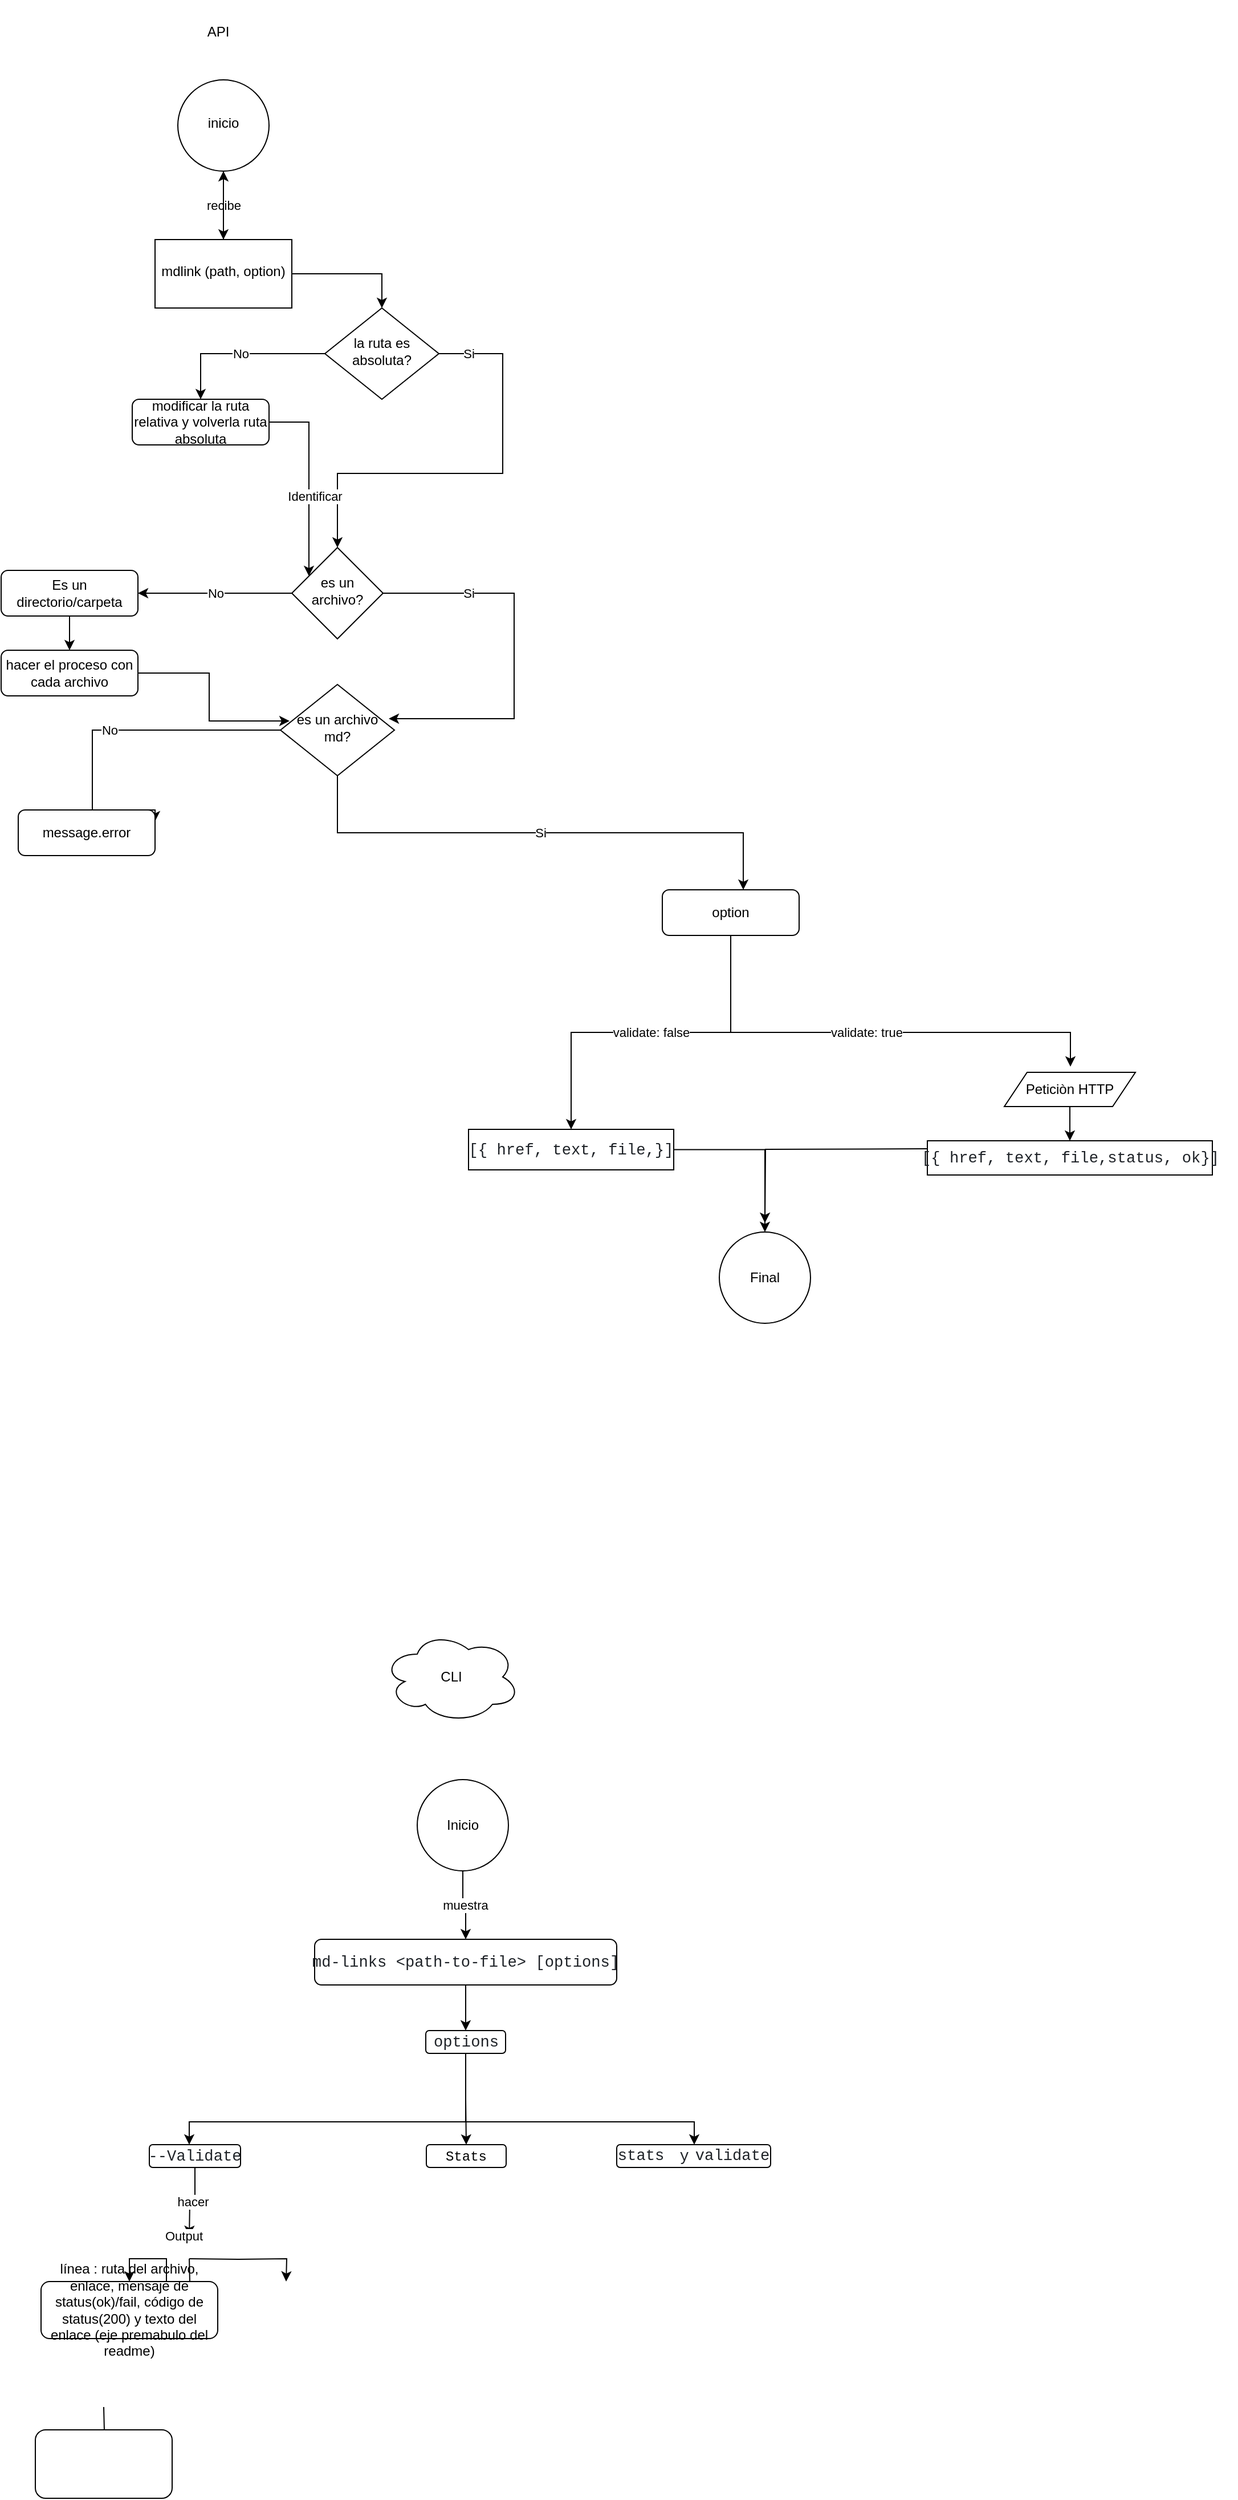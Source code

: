 <mxfile version="21.2.2" type="github">
  <diagram id="C5RBs43oDa-KdzZeNtuy" name="Page-1">
    <mxGraphModel dx="1066" dy="1550" grid="1" gridSize="10" guides="1" tooltips="1" connect="1" arrows="1" fold="1" page="1" pageScale="1" pageWidth="827" pageHeight="1169" math="0" shadow="0">
      <root>
        <mxCell id="WIyWlLk6GJQsqaUBKTNV-0" />
        <mxCell id="WIyWlLk6GJQsqaUBKTNV-1" parent="WIyWlLk6GJQsqaUBKTNV-0" />
        <mxCell id="UPDRXDV7crJmju6xoMMc-132" value="No" style="edgeStyle=orthogonalEdgeStyle;rounded=0;orthogonalLoop=1;jettySize=auto;html=1;entryX=1;entryY=0.25;entryDx=0;entryDy=0;" edge="1" parent="WIyWlLk6GJQsqaUBKTNV-1" source="WIyWlLk6GJQsqaUBKTNV-6" target="WIyWlLk6GJQsqaUBKTNV-7">
          <mxGeometry relative="1" as="geometry">
            <Array as="points">
              <mxPoint x="110" y="510" />
              <mxPoint x="110" y="580" />
            </Array>
          </mxGeometry>
        </mxCell>
        <mxCell id="WIyWlLk6GJQsqaUBKTNV-6" value="es un archivo md?" style="rhombus;whiteSpace=wrap;html=1;shadow=0;fontFamily=Helvetica;fontSize=12;align=center;strokeWidth=1;spacing=6;spacingTop=-4;" parent="WIyWlLk6GJQsqaUBKTNV-1" vertex="1">
          <mxGeometry x="275" y="470" width="100" height="80" as="geometry" />
        </mxCell>
        <mxCell id="WIyWlLk6GJQsqaUBKTNV-7" value="message.error" style="rounded=1;whiteSpace=wrap;html=1;fontSize=12;glass=0;strokeWidth=1;shadow=0;" parent="WIyWlLk6GJQsqaUBKTNV-1" vertex="1">
          <mxGeometry x="45" y="580" width="120" height="40" as="geometry" />
        </mxCell>
        <mxCell id="UPDRXDV7crJmju6xoMMc-135" value="No" style="edgeStyle=orthogonalEdgeStyle;rounded=0;orthogonalLoop=1;jettySize=auto;html=1;entryX=0.5;entryY=0;entryDx=0;entryDy=0;" edge="1" parent="WIyWlLk6GJQsqaUBKTNV-1" source="WIyWlLk6GJQsqaUBKTNV-10" target="UPDRXDV7crJmju6xoMMc-134">
          <mxGeometry relative="1" as="geometry" />
        </mxCell>
        <mxCell id="UPDRXDV7crJmju6xoMMc-136" value="Si" style="edgeStyle=orthogonalEdgeStyle;rounded=0;orthogonalLoop=1;jettySize=auto;html=1;entryX=0.592;entryY=0;entryDx=0;entryDy=0;entryPerimeter=0;exitX=0.5;exitY=1;exitDx=0;exitDy=0;" edge="1" parent="WIyWlLk6GJQsqaUBKTNV-1" source="WIyWlLk6GJQsqaUBKTNV-6" target="UPDRXDV7crJmju6xoMMc-90">
          <mxGeometry relative="1" as="geometry" />
        </mxCell>
        <mxCell id="UPDRXDV7crJmju6xoMMc-207" value="Si" style="edgeStyle=orthogonalEdgeStyle;rounded=0;orthogonalLoop=1;jettySize=auto;html=1;entryX=0.5;entryY=0;entryDx=0;entryDy=0;" edge="1" parent="WIyWlLk6GJQsqaUBKTNV-1" source="WIyWlLk6GJQsqaUBKTNV-10" target="UPDRXDV7crJmju6xoMMc-113">
          <mxGeometry x="-0.86" relative="1" as="geometry">
            <Array as="points">
              <mxPoint x="470" y="180" />
              <mxPoint x="470" y="285" />
              <mxPoint x="325" y="285" />
            </Array>
            <mxPoint as="offset" />
          </mxGeometry>
        </mxCell>
        <mxCell id="WIyWlLk6GJQsqaUBKTNV-10" value="la ruta es absoluta?" style="rhombus;whiteSpace=wrap;html=1;shadow=0;fontFamily=Helvetica;fontSize=12;align=center;strokeWidth=1;spacing=6;spacingTop=-4;" parent="WIyWlLk6GJQsqaUBKTNV-1" vertex="1">
          <mxGeometry x="314" y="140" width="100" height="80" as="geometry" />
        </mxCell>
        <mxCell id="UPDRXDV7crJmju6xoMMc-110" value="recibe" style="edgeStyle=orthogonalEdgeStyle;rounded=0;orthogonalLoop=1;jettySize=auto;html=1;entryX=0.5;entryY=0;entryDx=0;entryDy=0;" edge="1" parent="WIyWlLk6GJQsqaUBKTNV-1" source="UPDRXDV7crJmju6xoMMc-53" target="UPDRXDV7crJmju6xoMMc-103">
          <mxGeometry relative="1" as="geometry" />
        </mxCell>
        <mxCell id="UPDRXDV7crJmju6xoMMc-53" value="inicio" style="ellipse;whiteSpace=wrap;html=1;shadow=0;strokeWidth=1;spacing=6;spacingTop=-4;" vertex="1" parent="WIyWlLk6GJQsqaUBKTNV-1">
          <mxGeometry x="185" y="-60" width="80" height="80" as="geometry" />
        </mxCell>
        <mxCell id="UPDRXDV7crJmju6xoMMc-209" value="validate: false" style="edgeStyle=orthogonalEdgeStyle;rounded=0;orthogonalLoop=1;jettySize=auto;html=1;" edge="1" parent="WIyWlLk6GJQsqaUBKTNV-1" source="UPDRXDV7crJmju6xoMMc-90" target="UPDRXDV7crJmju6xoMMc-144">
          <mxGeometry relative="1" as="geometry" />
        </mxCell>
        <mxCell id="UPDRXDV7crJmju6xoMMc-211" value="validate: true" style="edgeStyle=orthogonalEdgeStyle;rounded=0;orthogonalLoop=1;jettySize=auto;html=1;" edge="1" parent="WIyWlLk6GJQsqaUBKTNV-1">
          <mxGeometry relative="1" as="geometry">
            <mxPoint x="670" y="685" as="sourcePoint" />
            <mxPoint x="968" y="805" as="targetPoint" />
            <Array as="points">
              <mxPoint x="670" y="775" />
              <mxPoint x="968" y="775" />
            </Array>
          </mxGeometry>
        </mxCell>
        <mxCell id="UPDRXDV7crJmju6xoMMc-90" value="option" style="rounded=1;whiteSpace=wrap;html=1;fontSize=12;glass=0;strokeWidth=1;shadow=0;" vertex="1" parent="WIyWlLk6GJQsqaUBKTNV-1">
          <mxGeometry x="610" y="650" width="120" height="40" as="geometry" />
        </mxCell>
        <mxCell id="UPDRXDV7crJmju6xoMMc-202" value="" style="edgeStyle=orthogonalEdgeStyle;rounded=0;orthogonalLoop=1;jettySize=auto;html=1;" edge="1" parent="WIyWlLk6GJQsqaUBKTNV-1" source="UPDRXDV7crJmju6xoMMc-103" target="UPDRXDV7crJmju6xoMMc-53">
          <mxGeometry relative="1" as="geometry" />
        </mxCell>
        <mxCell id="UPDRXDV7crJmju6xoMMc-203" style="edgeStyle=orthogonalEdgeStyle;rounded=0;orthogonalLoop=1;jettySize=auto;html=1;entryX=0.5;entryY=0;entryDx=0;entryDy=0;" edge="1" parent="WIyWlLk6GJQsqaUBKTNV-1" source="UPDRXDV7crJmju6xoMMc-103" target="WIyWlLk6GJQsqaUBKTNV-10">
          <mxGeometry relative="1" as="geometry" />
        </mxCell>
        <mxCell id="UPDRXDV7crJmju6xoMMc-103" value="mdlink (path, option)" style="whiteSpace=wrap;html=1;shadow=0;strokeWidth=1;spacing=6;spacingTop=-4;" vertex="1" parent="WIyWlLk6GJQsqaUBKTNV-1">
          <mxGeometry x="165" y="80" width="120" height="60" as="geometry" />
        </mxCell>
        <mxCell id="UPDRXDV7crJmju6xoMMc-122" value="No" style="edgeStyle=orthogonalEdgeStyle;rounded=0;orthogonalLoop=1;jettySize=auto;html=1;entryX=1;entryY=0.5;entryDx=0;entryDy=0;" edge="1" parent="WIyWlLk6GJQsqaUBKTNV-1" source="UPDRXDV7crJmju6xoMMc-113" target="UPDRXDV7crJmju6xoMMc-123">
          <mxGeometry relative="1" as="geometry">
            <mxPoint x="210" y="390" as="targetPoint" />
          </mxGeometry>
        </mxCell>
        <mxCell id="UPDRXDV7crJmju6xoMMc-153" value="Si" style="edgeStyle=orthogonalEdgeStyle;rounded=0;orthogonalLoop=1;jettySize=auto;html=1;entryX=0.95;entryY=0.375;entryDx=0;entryDy=0;entryPerimeter=0;" edge="1" parent="WIyWlLk6GJQsqaUBKTNV-1" source="UPDRXDV7crJmju6xoMMc-113" target="WIyWlLk6GJQsqaUBKTNV-6">
          <mxGeometry x="-0.552" relative="1" as="geometry">
            <Array as="points">
              <mxPoint x="480" y="390" />
              <mxPoint x="480" y="500" />
            </Array>
            <mxPoint as="offset" />
          </mxGeometry>
        </mxCell>
        <mxCell id="UPDRXDV7crJmju6xoMMc-113" value="es un archivo?" style="rhombus;whiteSpace=wrap;html=1;shadow=0;strokeWidth=1;spacing=6;spacingTop=-4;" vertex="1" parent="WIyWlLk6GJQsqaUBKTNV-1">
          <mxGeometry x="285" y="350" width="80" height="80" as="geometry" />
        </mxCell>
        <mxCell id="UPDRXDV7crJmju6xoMMc-130" value="" style="edgeStyle=orthogonalEdgeStyle;rounded=0;orthogonalLoop=1;jettySize=auto;html=1;" edge="1" parent="WIyWlLk6GJQsqaUBKTNV-1" source="UPDRXDV7crJmju6xoMMc-123" target="UPDRXDV7crJmju6xoMMc-129">
          <mxGeometry relative="1" as="geometry" />
        </mxCell>
        <mxCell id="UPDRXDV7crJmju6xoMMc-123" value="Es un directorio/carpeta" style="rounded=1;whiteSpace=wrap;html=1;fontSize=12;glass=0;strokeWidth=1;shadow=0;" vertex="1" parent="WIyWlLk6GJQsqaUBKTNV-1">
          <mxGeometry x="30" y="370" width="120" height="40" as="geometry" />
        </mxCell>
        <mxCell id="UPDRXDV7crJmju6xoMMc-154" style="edgeStyle=orthogonalEdgeStyle;rounded=0;orthogonalLoop=1;jettySize=auto;html=1;entryX=0.08;entryY=0.4;entryDx=0;entryDy=0;entryPerimeter=0;" edge="1" parent="WIyWlLk6GJQsqaUBKTNV-1" source="UPDRXDV7crJmju6xoMMc-129" target="WIyWlLk6GJQsqaUBKTNV-6">
          <mxGeometry relative="1" as="geometry" />
        </mxCell>
        <mxCell id="UPDRXDV7crJmju6xoMMc-129" value="hacer el proceso con cada archivo" style="rounded=1;whiteSpace=wrap;html=1;fontSize=12;glass=0;strokeWidth=1;shadow=0;" vertex="1" parent="WIyWlLk6GJQsqaUBKTNV-1">
          <mxGeometry x="30" y="440" width="120" height="40" as="geometry" />
        </mxCell>
        <mxCell id="UPDRXDV7crJmju6xoMMc-208" value="Identificar" style="edgeStyle=orthogonalEdgeStyle;rounded=0;orthogonalLoop=1;jettySize=auto;html=1;" edge="1" parent="WIyWlLk6GJQsqaUBKTNV-1" source="UPDRXDV7crJmju6xoMMc-134" target="UPDRXDV7crJmju6xoMMc-113">
          <mxGeometry x="0.176" y="5" relative="1" as="geometry">
            <Array as="points">
              <mxPoint x="300" y="240" />
            </Array>
            <mxPoint as="offset" />
          </mxGeometry>
        </mxCell>
        <mxCell id="UPDRXDV7crJmju6xoMMc-134" value="modificar la ruta relativa y volverla ruta absoluta" style="rounded=1;whiteSpace=wrap;html=1;fontSize=12;glass=0;strokeWidth=1;shadow=0;" vertex="1" parent="WIyWlLk6GJQsqaUBKTNV-1">
          <mxGeometry x="145" y="220" width="120" height="40" as="geometry" />
        </mxCell>
        <mxCell id="UPDRXDV7crJmju6xoMMc-215" style="edgeStyle=orthogonalEdgeStyle;rounded=0;orthogonalLoop=1;jettySize=auto;html=1;entryX=0.5;entryY=0;entryDx=0;entryDy=0;" edge="1" parent="WIyWlLk6GJQsqaUBKTNV-1" source="UPDRXDV7crJmju6xoMMc-144" target="UPDRXDV7crJmju6xoMMc-205">
          <mxGeometry relative="1" as="geometry" />
        </mxCell>
        <mxCell id="UPDRXDV7crJmju6xoMMc-144" value="&lt;pre style=&quot;box-sizing: border-box; font-family: ui-monospace, SFMono-Regular, &amp;quot;SF Mono&amp;quot;, Menlo, Consolas, &amp;quot;Liberation Mono&amp;quot;, monospace; font-size: 13.6px; margin-top: 0px; margin-bottom: 0px; overflow-wrap: normal; padding: 16px; overflow: auto; line-height: 1.45; color: rgb(31, 35, 40); background-color: var(--color-canvas-subtle); border-radius: 6px; word-break: normal; text-align: start;&quot;&gt;[{ href, text, file,}]&lt;/pre&gt;" style="whiteSpace=wrap;html=1;" vertex="1" parent="WIyWlLk6GJQsqaUBKTNV-1">
          <mxGeometry x="440" y="860" width="180" height="35.5" as="geometry" />
        </mxCell>
        <mxCell id="UPDRXDV7crJmju6xoMMc-214" style="edgeStyle=orthogonalEdgeStyle;rounded=0;orthogonalLoop=1;jettySize=auto;html=1;" edge="1" parent="WIyWlLk6GJQsqaUBKTNV-1">
          <mxGeometry relative="1" as="geometry">
            <mxPoint x="842.5" y="877.04" as="sourcePoint" />
            <mxPoint x="700" y="942" as="targetPoint" />
          </mxGeometry>
        </mxCell>
        <mxCell id="UPDRXDV7crJmju6xoMMc-147" value="&lt;pre style=&quot;box-sizing: border-box; font-family: ui-monospace, SFMono-Regular, &amp;quot;SF Mono&amp;quot;, Menlo, Consolas, &amp;quot;Liberation Mono&amp;quot;, monospace; font-size: 13.6px; margin-top: 0px; margin-bottom: 0px; overflow-wrap: normal; padding: 16px; overflow: auto; line-height: 1.45; color: rgb(31, 35, 40); background-color: var(--color-canvas-subtle); border-radius: 6px; word-break: normal; text-align: start;&quot;&gt;[{ href, text, file,status, ok}]&lt;/pre&gt;" style="whiteSpace=wrap;html=1;" vertex="1" parent="WIyWlLk6GJQsqaUBKTNV-1">
          <mxGeometry x="842.5" y="870" width="250" height="30" as="geometry" />
        </mxCell>
        <mxCell id="UPDRXDV7crJmju6xoMMc-157" value="&lt;br&gt;API" style="text;html=1;align=center;verticalAlign=middle;resizable=0;points=[];autosize=1;strokeColor=none;fillColor=none;" vertex="1" parent="WIyWlLk6GJQsqaUBKTNV-1">
          <mxGeometry x="200" y="-130" width="40" height="40" as="geometry" />
        </mxCell>
        <mxCell id="UPDRXDV7crJmju6xoMMc-173" value="muestra" style="edgeStyle=orthogonalEdgeStyle;rounded=0;orthogonalLoop=1;jettySize=auto;html=1;entryX=0.5;entryY=0;entryDx=0;entryDy=0;" edge="1" parent="WIyWlLk6GJQsqaUBKTNV-1" source="UPDRXDV7crJmju6xoMMc-158" target="UPDRXDV7crJmju6xoMMc-166">
          <mxGeometry relative="1" as="geometry" />
        </mxCell>
        <mxCell id="UPDRXDV7crJmju6xoMMc-158" value="Inicio" style="ellipse;whiteSpace=wrap;html=1;" vertex="1" parent="WIyWlLk6GJQsqaUBKTNV-1">
          <mxGeometry x="395" y="1430" width="80" height="80" as="geometry" />
        </mxCell>
        <mxCell id="UPDRXDV7crJmju6xoMMc-159" value="CLI" style="ellipse;shape=cloud;whiteSpace=wrap;html=1;" vertex="1" parent="WIyWlLk6GJQsqaUBKTNV-1">
          <mxGeometry x="365" y="1300" width="120" height="80" as="geometry" />
        </mxCell>
        <mxCell id="UPDRXDV7crJmju6xoMMc-175" value="" style="edgeStyle=orthogonalEdgeStyle;rounded=0;orthogonalLoop=1;jettySize=auto;html=1;" edge="1" parent="WIyWlLk6GJQsqaUBKTNV-1" source="UPDRXDV7crJmju6xoMMc-166" target="UPDRXDV7crJmju6xoMMc-174">
          <mxGeometry relative="1" as="geometry" />
        </mxCell>
        <mxCell id="UPDRXDV7crJmju6xoMMc-166" value="&lt;pre style=&quot;box-sizing: border-box; font-family: ui-monospace, SFMono-Regular, &amp;quot;SF Mono&amp;quot;, Menlo, Consolas, &amp;quot;Liberation Mono&amp;quot;, monospace; font-size: 13.6px; margin-top: 0px; margin-bottom: 0px; overflow-wrap: normal; padding: 16px; overflow: auto; line-height: 1.45; color: rgb(31, 35, 40); background-color: var(--color-canvas-subtle); border-radius: 6px; word-break: normal;&quot;&gt;&lt;pre style=&quot;box-sizing: border-box; font-family: ui-monospace, SFMono-Regular, &amp;quot;SF Mono&amp;quot;, Menlo, Consolas, &amp;quot;Liberation Mono&amp;quot;, monospace; font-size: 13.6px; margin-top: 0px; margin-bottom: 0px; overflow-wrap: normal; padding: 16px; overflow: auto; line-height: 1.45; background-color: var(--color-canvas-subtle); border-radius: 6px; word-break: normal;&quot;&gt;md-links &amp;lt;path-to-file&amp;gt; [options]&lt;br&gt;&lt;/pre&gt;&lt;/pre&gt;" style="rounded=1;whiteSpace=wrap;html=1;fontSize=12;glass=0;strokeWidth=1;shadow=0;align=center;" vertex="1" parent="WIyWlLk6GJQsqaUBKTNV-1">
          <mxGeometry x="305" y="1570" width="265" height="40" as="geometry" />
        </mxCell>
        <mxCell id="UPDRXDV7crJmju6xoMMc-177" value="" style="edgeStyle=orthogonalEdgeStyle;rounded=0;orthogonalLoop=1;jettySize=auto;html=1;" edge="1" parent="WIyWlLk6GJQsqaUBKTNV-1" source="UPDRXDV7crJmju6xoMMc-174" target="UPDRXDV7crJmju6xoMMc-176">
          <mxGeometry relative="1" as="geometry">
            <Array as="points">
              <mxPoint x="438" y="1730" />
              <mxPoint x="195" y="1730" />
            </Array>
          </mxGeometry>
        </mxCell>
        <mxCell id="UPDRXDV7crJmju6xoMMc-180" style="edgeStyle=orthogonalEdgeStyle;rounded=0;orthogonalLoop=1;jettySize=auto;html=1;entryX=0.5;entryY=0;entryDx=0;entryDy=0;" edge="1" parent="WIyWlLk6GJQsqaUBKTNV-1" source="UPDRXDV7crJmju6xoMMc-174" target="UPDRXDV7crJmju6xoMMc-179">
          <mxGeometry relative="1" as="geometry" />
        </mxCell>
        <mxCell id="UPDRXDV7crJmju6xoMMc-183" style="edgeStyle=orthogonalEdgeStyle;rounded=0;orthogonalLoop=1;jettySize=auto;html=1;" edge="1" parent="WIyWlLk6GJQsqaUBKTNV-1" source="UPDRXDV7crJmju6xoMMc-174" target="UPDRXDV7crJmju6xoMMc-182">
          <mxGeometry relative="1" as="geometry">
            <Array as="points">
              <mxPoint x="438" y="1730" />
              <mxPoint x="638" y="1730" />
            </Array>
          </mxGeometry>
        </mxCell>
        <mxCell id="UPDRXDV7crJmju6xoMMc-174" value="&lt;pre style=&quot;box-sizing: border-box; font-family: ui-monospace, SFMono-Regular, &amp;quot;SF Mono&amp;quot;, Menlo, Consolas, &amp;quot;Liberation Mono&amp;quot;, monospace; font-size: 13.6px; margin-top: 0px; margin-bottom: 0px; overflow-wrap: normal; padding: 16px; overflow: auto; line-height: 1.45; color: rgb(31, 35, 40); background-color: var(--color-canvas-subtle); border-radius: 6px; word-break: normal;&quot;&gt;&lt;pre style=&quot;box-sizing: border-box; font-family: ui-monospace, SFMono-Regular, &amp;quot;SF Mono&amp;quot;, Menlo, Consolas, &amp;quot;Liberation Mono&amp;quot;, monospace; font-size: 13.6px; margin-top: 0px; margin-bottom: 0px; overflow-wrap: normal; padding: 16px; overflow: auto; line-height: 1.45; background-color: var(--color-canvas-subtle); border-radius: 6px; word-break: normal;&quot;&gt;options&lt;br&gt;&lt;/pre&gt;&lt;/pre&gt;" style="rounded=1;whiteSpace=wrap;html=1;fontSize=12;glass=0;strokeWidth=1;shadow=0;align=center;" vertex="1" parent="WIyWlLk6GJQsqaUBKTNV-1">
          <mxGeometry x="402.5" y="1650" width="70" height="20" as="geometry" />
        </mxCell>
        <mxCell id="UPDRXDV7crJmju6xoMMc-187" value="hacer" style="edgeStyle=orthogonalEdgeStyle;rounded=0;orthogonalLoop=1;jettySize=auto;html=1;" edge="1" parent="WIyWlLk6GJQsqaUBKTNV-1" source="UPDRXDV7crJmju6xoMMc-176">
          <mxGeometry relative="1" as="geometry">
            <mxPoint x="195.04" y="1830" as="targetPoint" />
          </mxGeometry>
        </mxCell>
        <mxCell id="UPDRXDV7crJmju6xoMMc-176" value="&lt;pre style=&quot;box-sizing: border-box; font-family: ui-monospace, SFMono-Regular, &amp;quot;SF Mono&amp;quot;, Menlo, Consolas, &amp;quot;Liberation Mono&amp;quot;, monospace; font-size: 13.6px; margin-top: 0px; margin-bottom: 0px; overflow-wrap: normal; padding: 16px; overflow: auto; line-height: 1.45; color: rgb(31, 35, 40); background-color: var(--color-canvas-subtle); border-radius: 6px; word-break: normal;&quot;&gt;&lt;pre style=&quot;box-sizing: border-box; font-family: ui-monospace, SFMono-Regular, &amp;quot;SF Mono&amp;quot;, Menlo, Consolas, &amp;quot;Liberation Mono&amp;quot;, monospace; font-size: 13.6px; margin-top: 0px; margin-bottom: 0px; overflow-wrap: normal; padding: 16px; overflow: auto; line-height: 1.45; background-color: var(--color-canvas-subtle); border-radius: 6px; word-break: normal;&quot;&gt;--Validate&lt;br&gt;&lt;/pre&gt;&lt;/pre&gt;" style="rounded=1;whiteSpace=wrap;html=1;fontSize=12;glass=0;strokeWidth=1;shadow=0;align=center;" vertex="1" parent="WIyWlLk6GJQsqaUBKTNV-1">
          <mxGeometry x="160" y="1750" width="80" height="20" as="geometry" />
        </mxCell>
        <mxCell id="UPDRXDV7crJmju6xoMMc-179" value="&lt;font face=&quot;ui-monospace, SFMono-Regular, SF Mono, Menlo, Consolas, Liberation Mono, monospace&quot;&gt;Stats&lt;/font&gt;" style="rounded=1;whiteSpace=wrap;html=1;fontSize=12;glass=0;strokeWidth=1;shadow=0;align=center;" vertex="1" parent="WIyWlLk6GJQsqaUBKTNV-1">
          <mxGeometry x="403" y="1750" width="70" height="20" as="geometry" />
        </mxCell>
        <mxCell id="UPDRXDV7crJmju6xoMMc-181" style="edgeStyle=orthogonalEdgeStyle;rounded=0;orthogonalLoop=1;jettySize=auto;html=1;exitX=0.5;exitY=1;exitDx=0;exitDy=0;" edge="1" parent="WIyWlLk6GJQsqaUBKTNV-1">
          <mxGeometry relative="1" as="geometry">
            <mxPoint x="438" y="1770" as="sourcePoint" />
            <mxPoint x="438" y="1770" as="targetPoint" />
          </mxGeometry>
        </mxCell>
        <mxCell id="UPDRXDV7crJmju6xoMMc-182" value="&lt;pre style=&quot;box-sizing: border-box; font-family: ui-monospace, SFMono-Regular, &amp;quot;SF Mono&amp;quot;, Menlo, Consolas, &amp;quot;Liberation Mono&amp;quot;, monospace; font-size: 13.6px; margin-top: 0px; margin-bottom: 0px; overflow-wrap: normal; padding: 16px; overflow: auto; line-height: 1.45; color: rgb(31, 35, 40); background-color: var(--color-canvas-subtle); border-radius: 6px; word-break: normal;&quot;&gt;&lt;pre style=&quot;box-sizing: border-box; font-family: ui-monospace, SFMono-Regular, &amp;quot;SF Mono&amp;quot;, Menlo, Consolas, &amp;quot;Liberation Mono&amp;quot;, monospace; font-size: 13.6px; margin-top: 0px; margin-bottom: 0px; overflow-wrap: normal; padding: 16px; overflow: auto; line-height: 1.45; background-color: var(--color-canvas-subtle); border-radius: 6px; word-break: normal;&quot;&gt;&lt;code style=&quot;box-sizing: border-box; font-family: ui-monospace, SFMono-Regular, &amp;quot;SF Mono&amp;quot;, Menlo, Consolas, &amp;quot;Liberation Mono&amp;quot;, monospace; font-size: 13.6px; padding: 0.2em 0.4em; margin: 0px; background-color: var(--color-neutral-muted); border-radius: 6px; text-align: start;&quot;&gt;stats&lt;/code&gt;&amp;nbsp;y&lt;code style=&quot;box-sizing: border-box; font-family: ui-monospace, SFMono-Regular, &amp;quot;SF Mono&amp;quot;, Menlo, Consolas, &amp;quot;Liberation Mono&amp;quot;, monospace; font-size: 13.6px; padding: 0.2em 0.4em; margin: 0px; background-color: var(--color-neutral-muted); border-radius: 6px; text-align: start;&quot;&gt;validate&lt;/code&gt;&lt;br&gt;&lt;/pre&gt;&lt;/pre&gt;" style="rounded=1;whiteSpace=wrap;html=1;fontSize=12;glass=0;strokeWidth=1;shadow=0;align=center;" vertex="1" parent="WIyWlLk6GJQsqaUBKTNV-1">
          <mxGeometry x="570" y="1750" width="135" height="20" as="geometry" />
        </mxCell>
        <mxCell id="UPDRXDV7crJmju6xoMMc-195" value="" style="edgeStyle=orthogonalEdgeStyle;rounded=0;orthogonalLoop=1;jettySize=auto;html=1;" edge="1" parent="WIyWlLk6GJQsqaUBKTNV-1" target="UPDRXDV7crJmju6xoMMc-194">
          <mxGeometry relative="1" as="geometry">
            <mxPoint x="195.04" y="1850" as="sourcePoint" />
          </mxGeometry>
        </mxCell>
        <mxCell id="UPDRXDV7crJmju6xoMMc-197" value="Output" style="edgeStyle=orthogonalEdgeStyle;rounded=0;orthogonalLoop=1;jettySize=auto;html=1;entryX=0.75;entryY=0;entryDx=0;entryDy=0;" edge="1" parent="WIyWlLk6GJQsqaUBKTNV-1">
          <mxGeometry x="-1" y="21" relative="1" as="geometry">
            <mxPoint x="195.04" y="1850" as="sourcePoint" />
            <mxPoint x="280" y="1870" as="targetPoint" />
            <mxPoint x="-5" y="1" as="offset" />
          </mxGeometry>
        </mxCell>
        <mxCell id="UPDRXDV7crJmju6xoMMc-193" value="" style="edgeStyle=orthogonalEdgeStyle;rounded=0;orthogonalLoop=1;jettySize=auto;html=1;" edge="1" parent="WIyWlLk6GJQsqaUBKTNV-1" target="UPDRXDV7crJmju6xoMMc-192">
          <mxGeometry relative="1" as="geometry">
            <mxPoint x="120" y="1980" as="sourcePoint" />
          </mxGeometry>
        </mxCell>
        <mxCell id="UPDRXDV7crJmju6xoMMc-192" value="" style="whiteSpace=wrap;html=1;rounded=1;glass=0;strokeWidth=1;shadow=0;" vertex="1" parent="WIyWlLk6GJQsqaUBKTNV-1">
          <mxGeometry x="60" y="2000" width="120" height="60" as="geometry" />
        </mxCell>
        <mxCell id="UPDRXDV7crJmju6xoMMc-194" value="línea : ruta del archivo, enlace, mensaje de status(ok)/fail, código de status(200) y texto del enlace (eje premabulo del readme)" style="whiteSpace=wrap;html=1;rounded=1;glass=0;strokeWidth=1;shadow=0;" vertex="1" parent="WIyWlLk6GJQsqaUBKTNV-1">
          <mxGeometry x="65" y="1870" width="155" height="50" as="geometry" />
        </mxCell>
        <mxCell id="UPDRXDV7crJmju6xoMMc-213" style="edgeStyle=orthogonalEdgeStyle;rounded=0;orthogonalLoop=1;jettySize=auto;html=1;" edge="1" parent="WIyWlLk6GJQsqaUBKTNV-1" source="UPDRXDV7crJmju6xoMMc-198" target="UPDRXDV7crJmju6xoMMc-147">
          <mxGeometry relative="1" as="geometry" />
        </mxCell>
        <mxCell id="UPDRXDV7crJmju6xoMMc-198" value="Peticiòn HTTP" style="shape=parallelogram;perimeter=parallelogramPerimeter;whiteSpace=wrap;html=1;fixedSize=1;" vertex="1" parent="WIyWlLk6GJQsqaUBKTNV-1">
          <mxGeometry x="910" y="810" width="115" height="30" as="geometry" />
        </mxCell>
        <mxCell id="UPDRXDV7crJmju6xoMMc-205" value="Final" style="ellipse;whiteSpace=wrap;html=1;" vertex="1" parent="WIyWlLk6GJQsqaUBKTNV-1">
          <mxGeometry x="660" y="950" width="80" height="80" as="geometry" />
        </mxCell>
      </root>
    </mxGraphModel>
  </diagram>
</mxfile>

